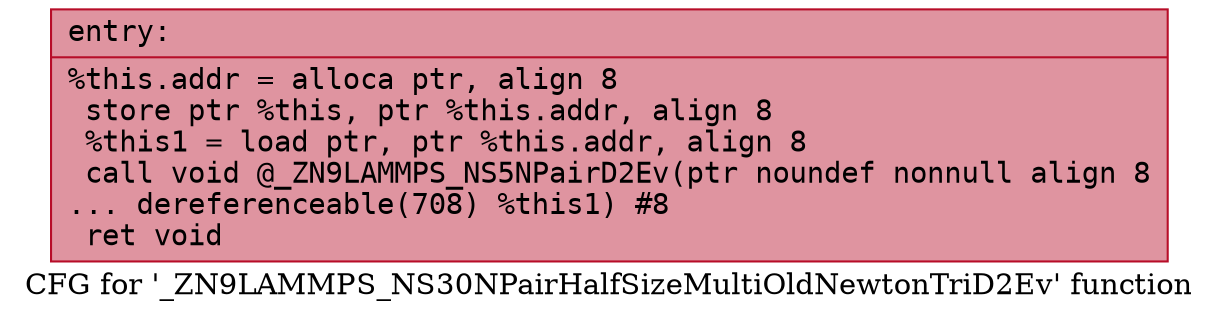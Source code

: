 digraph "CFG for '_ZN9LAMMPS_NS30NPairHalfSizeMultiOldNewtonTriD2Ev' function" {
	label="CFG for '_ZN9LAMMPS_NS30NPairHalfSizeMultiOldNewtonTriD2Ev' function";

	Node0x55f3fb630a00 [shape=record,color="#b70d28ff", style=filled, fillcolor="#b70d2870" fontname="Courier",label="{entry:\l|  %this.addr = alloca ptr, align 8\l  store ptr %this, ptr %this.addr, align 8\l  %this1 = load ptr, ptr %this.addr, align 8\l  call void @_ZN9LAMMPS_NS5NPairD2Ev(ptr noundef nonnull align 8\l... dereferenceable(708) %this1) #8\l  ret void\l}"];
}
